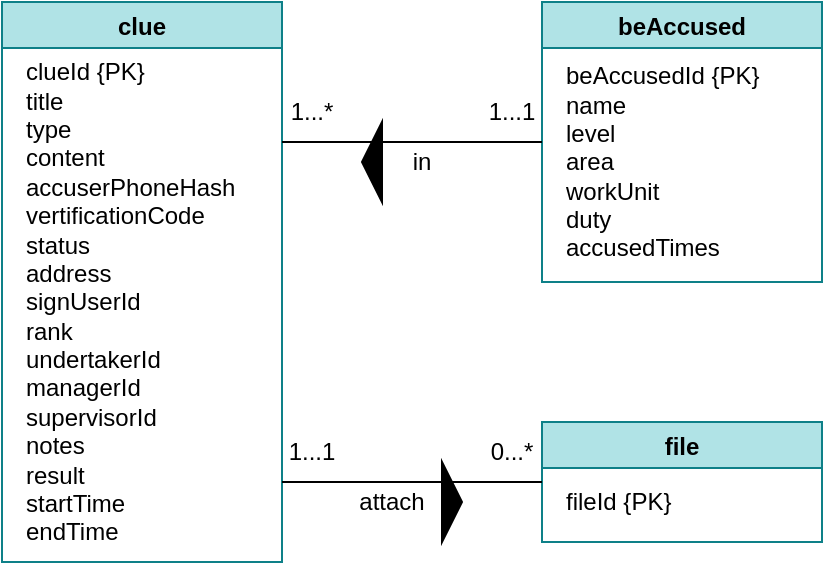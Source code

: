 <mxfile version="18.1.3" type="github">
  <diagram id="PVdCfdHXLEt_9WwVZcfN" name="Page-1">
    <mxGraphModel dx="509" dy="481" grid="1" gridSize="10" guides="1" tooltips="1" connect="1" arrows="1" fold="1" page="1" pageScale="1" pageWidth="827" pageHeight="1169" math="0" shadow="0">
      <root>
        <mxCell id="0" />
        <mxCell id="1" parent="0" />
        <mxCell id="waUtbsq5y6apSech4ZY3-2" value="clue" style="swimlane;fillColor=#b0e3e6;strokeColor=#0e8088;" parent="1" vertex="1">
          <mxGeometry x="200" y="230" width="140" height="280" as="geometry">
            <mxRectangle x="200" y="230" width="130" height="23" as="alternateBounds" />
          </mxGeometry>
        </mxCell>
        <mxCell id="waUtbsq5y6apSech4ZY3-6" value="clueId {PK}&lt;br&gt;&lt;div style=&quot;&quot;&gt;title&lt;/div&gt;&lt;div style=&quot;&quot;&gt;type&lt;br&gt;&lt;/div&gt;&lt;div style=&quot;&quot;&gt;content&lt;br&gt;&lt;/div&gt;&lt;div style=&quot;&quot;&gt;accuserPhoneHash&lt;/div&gt;&lt;div style=&quot;&quot;&gt;&lt;div&gt;vertificationCode&lt;/div&gt;&lt;div&gt;status&lt;br&gt;&lt;/div&gt;&lt;div&gt;&lt;div&gt;address&lt;/div&gt;&lt;div&gt;signUserId&lt;/div&gt;&lt;/div&gt;&lt;div&gt;rank&lt;br&gt;&lt;/div&gt;&lt;div&gt;&lt;div&gt;undertakerId&lt;/div&gt;&lt;div&gt;managerId&lt;/div&gt;&lt;div&gt;supervisorId&lt;/div&gt;&lt;div&gt;notes&lt;/div&gt;&lt;/div&gt;&lt;div&gt;result&lt;br&gt;&lt;/div&gt;&lt;/div&gt;&lt;div style=&quot;&quot;&gt;startTime&lt;/div&gt;&lt;div style=&quot;&quot;&gt;endTime&lt;/div&gt;" style="text;html=1;align=left;verticalAlign=middle;resizable=0;points=[];autosize=1;strokeColor=none;fillColor=none;" parent="waUtbsq5y6apSech4ZY3-2" vertex="1">
          <mxGeometry x="10" y="30" width="120" height="240" as="geometry" />
        </mxCell>
        <mxCell id="waUtbsq5y6apSech4ZY3-5" value="file" style="swimlane;fillColor=#b0e3e6;strokeColor=#0e8088;" parent="1" vertex="1">
          <mxGeometry x="470" y="440" width="140" height="60" as="geometry">
            <mxRectangle x="470" y="430" width="50" height="23" as="alternateBounds" />
          </mxGeometry>
        </mxCell>
        <mxCell id="waUtbsq5y6apSech4ZY3-9" value="fileId {PK}" style="text;html=1;align=left;verticalAlign=middle;resizable=0;points=[];autosize=1;strokeColor=none;fillColor=none;" parent="waUtbsq5y6apSech4ZY3-5" vertex="1">
          <mxGeometry x="10" y="30" width="70" height="20" as="geometry" />
        </mxCell>
        <mxCell id="waUtbsq5y6apSech4ZY3-3" value="beAccused" style="swimlane;fillColor=#b0e3e6;strokeColor=#0e8088;" parent="1" vertex="1">
          <mxGeometry x="470" y="230" width="140" height="140" as="geometry" />
        </mxCell>
        <mxCell id="waUtbsq5y6apSech4ZY3-8" value="&lt;span style=&quot;&quot;&gt;beAccusedId {PK}&lt;/span&gt;&lt;br style=&quot;&quot;&gt;&lt;span style=&quot;&quot;&gt;name&lt;/span&gt;&lt;br style=&quot;&quot;&gt;&lt;span style=&quot;&quot;&gt;level&lt;/span&gt;&lt;br style=&quot;&quot;&gt;&lt;span style=&quot;&quot;&gt;area&lt;/span&gt;&lt;br style=&quot;&quot;&gt;&lt;span style=&quot;&quot;&gt;workUnit&lt;br&gt;duty&lt;br&gt;accusedTimes&lt;br&gt;&lt;/span&gt;" style="text;html=1;align=left;verticalAlign=middle;resizable=0;points=[];autosize=1;" parent="waUtbsq5y6apSech4ZY3-3" vertex="1">
          <mxGeometry x="10" y="30" width="110" height="100" as="geometry" />
        </mxCell>
        <mxCell id="waUtbsq5y6apSech4ZY3-18" value="" style="endArrow=none;html=1;rounded=0;elbow=vertical;entryX=0;entryY=0.5;entryDx=0;entryDy=0;" parent="1" target="waUtbsq5y6apSech4ZY3-3" edge="1">
          <mxGeometry width="50" height="50" relative="1" as="geometry">
            <mxPoint x="340" y="300" as="sourcePoint" />
            <mxPoint x="430" y="298" as="targetPoint" />
          </mxGeometry>
        </mxCell>
        <mxCell id="waUtbsq5y6apSech4ZY3-19" value="1...1" style="text;html=1;strokeColor=none;fillColor=none;align=center;verticalAlign=middle;whiteSpace=wrap;rounded=0;" parent="1" vertex="1">
          <mxGeometry x="438" y="280" width="34" height="10" as="geometry" />
        </mxCell>
        <mxCell id="waUtbsq5y6apSech4ZY3-24" value="1...*" style="text;html=1;strokeColor=none;fillColor=none;align=center;verticalAlign=middle;whiteSpace=wrap;rounded=0;" parent="1" vertex="1">
          <mxGeometry x="340" y="280" width="30" height="10" as="geometry" />
        </mxCell>
        <mxCell id="waUtbsq5y6apSech4ZY3-27" value="" style="endArrow=none;html=1;rounded=0;elbow=vertical;entryX=0;entryY=0.5;entryDx=0;entryDy=0;" parent="1" target="waUtbsq5y6apSech4ZY3-5" edge="1">
          <mxGeometry width="50" height="50" relative="1" as="geometry">
            <mxPoint x="340" y="470" as="sourcePoint" />
            <mxPoint x="400" y="440" as="targetPoint" />
          </mxGeometry>
        </mxCell>
        <mxCell id="waUtbsq5y6apSech4ZY3-29" value="1...1" style="text;html=1;strokeColor=none;fillColor=none;align=center;verticalAlign=middle;whiteSpace=wrap;rounded=0;" parent="1" vertex="1">
          <mxGeometry x="340" y="450" width="30" height="10" as="geometry" />
        </mxCell>
        <mxCell id="waUtbsq5y6apSech4ZY3-30" value="0...*" style="text;html=1;strokeColor=none;fillColor=none;align=center;verticalAlign=middle;whiteSpace=wrap;rounded=0;" parent="1" vertex="1">
          <mxGeometry x="440" y="450" width="30" height="10" as="geometry" />
        </mxCell>
        <mxCell id="waUtbsq5y6apSech4ZY3-31" value="attach" style="text;html=1;strokeColor=none;fillColor=none;align=center;verticalAlign=middle;whiteSpace=wrap;rounded=0;" parent="1" vertex="1">
          <mxGeometry x="370" y="470" width="50" height="20" as="geometry" />
        </mxCell>
        <mxCell id="iyclm2ML-x0x2ChSaFrF-1" value="in" style="text;html=1;strokeColor=none;fillColor=none;align=center;verticalAlign=middle;whiteSpace=wrap;rounded=0;" parent="1" vertex="1">
          <mxGeometry x="390" y="300" width="40" height="20" as="geometry" />
        </mxCell>
        <mxCell id="iyclm2ML-x0x2ChSaFrF-2" style="edgeStyle=orthogonalEdgeStyle;rounded=0;orthogonalLoop=1;jettySize=auto;html=1;exitX=0.5;exitY=1;exitDx=0;exitDy=0;" parent="1" source="waUtbsq5y6apSech4ZY3-31" target="waUtbsq5y6apSech4ZY3-31" edge="1">
          <mxGeometry relative="1" as="geometry" />
        </mxCell>
        <mxCell id="iyclm2ML-x0x2ChSaFrF-3" value="" style="shape=mxgraph.arrows2.wedgeArrow;html=1;fillColor=#000000;bendable=0;rounded=0;exitX=1;exitY=0.5;exitDx=0;exitDy=0;" parent="1" source="waUtbsq5y6apSech4ZY3-31" edge="1">
          <mxGeometry width="100" height="100" relative="1" as="geometry">
            <mxPoint x="400" y="610" as="sourcePoint" />
            <mxPoint x="430" y="480" as="targetPoint" />
          </mxGeometry>
        </mxCell>
        <mxCell id="iyclm2ML-x0x2ChSaFrF-4" value="" style="shape=mxgraph.arrows2.wedgeArrow;html=1;fillColor=#000000;bendable=0;rounded=0;exitX=0;exitY=0.5;exitDx=0;exitDy=0;" parent="1" source="iyclm2ML-x0x2ChSaFrF-1" edge="1">
          <mxGeometry width="100" height="100" relative="1" as="geometry">
            <mxPoint x="370" y="470" as="sourcePoint" />
            <mxPoint x="380" y="310" as="targetPoint" />
          </mxGeometry>
        </mxCell>
      </root>
    </mxGraphModel>
  </diagram>
</mxfile>
